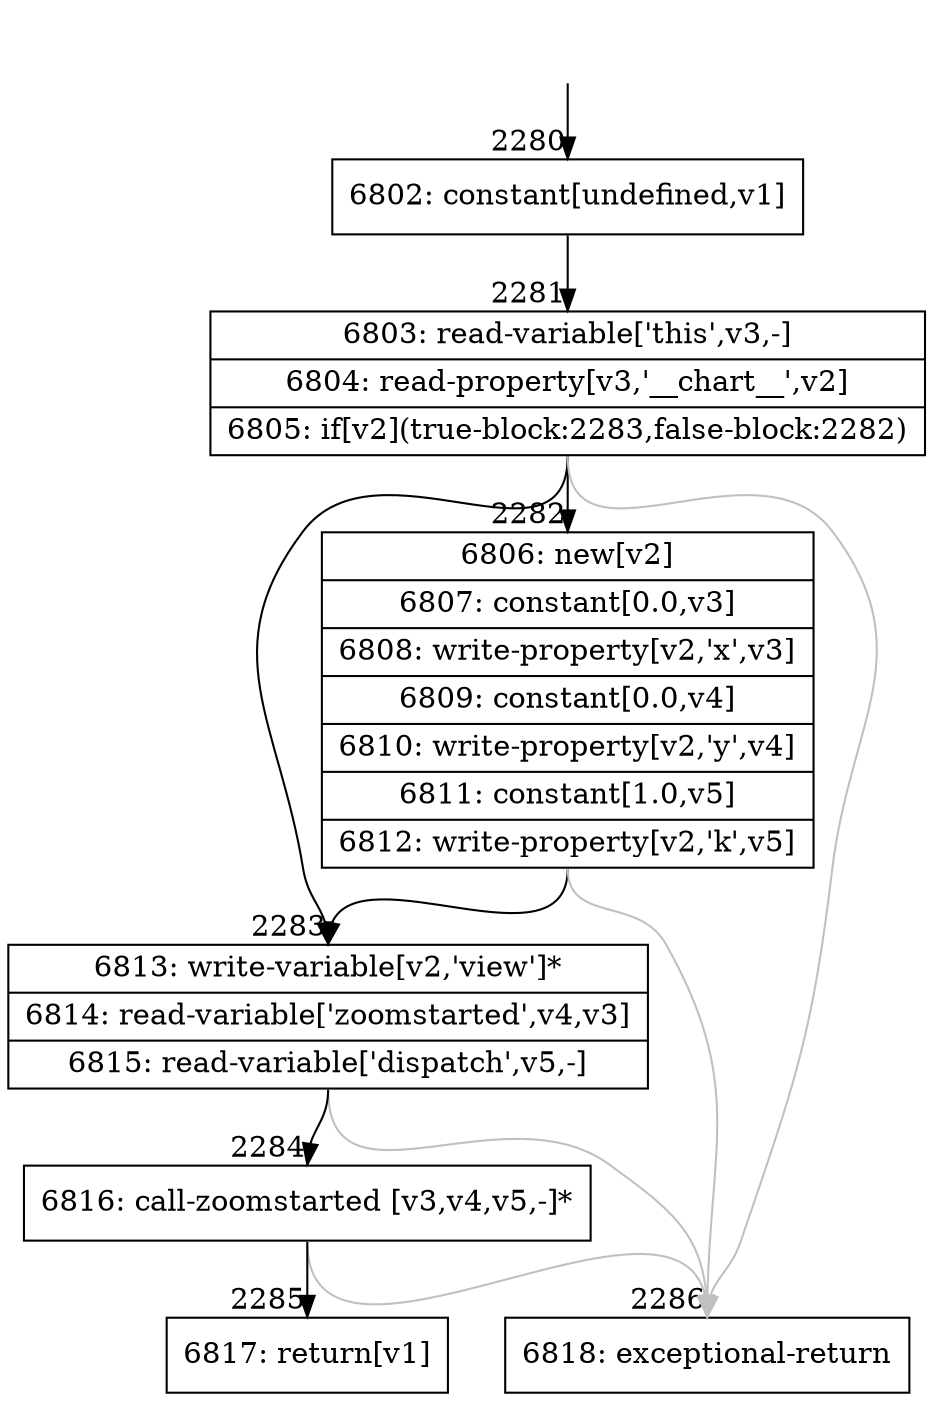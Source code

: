 digraph {
rankdir="TD"
BB_entry223[shape=none,label=""];
BB_entry223 -> BB2280 [tailport=s, headport=n, headlabel="    2280"]
BB2280 [shape=record label="{6802: constant[undefined,v1]}" ] 
BB2280 -> BB2281 [tailport=s, headport=n, headlabel="      2281"]
BB2281 [shape=record label="{6803: read-variable['this',v3,-]|6804: read-property[v3,'__chart__',v2]|6805: if[v2](true-block:2283,false-block:2282)}" ] 
BB2281 -> BB2283 [tailport=s, headport=n, headlabel="      2283"]
BB2281 -> BB2282 [tailport=s, headport=n, headlabel="      2282"]
BB2281 -> BB2286 [tailport=s, headport=n, color=gray, headlabel="      2286"]
BB2282 [shape=record label="{6806: new[v2]|6807: constant[0.0,v3]|6808: write-property[v2,'x',v3]|6809: constant[0.0,v4]|6810: write-property[v2,'y',v4]|6811: constant[1.0,v5]|6812: write-property[v2,'k',v5]}" ] 
BB2282 -> BB2283 [tailport=s, headport=n]
BB2282 -> BB2286 [tailport=s, headport=n, color=gray]
BB2283 [shape=record label="{6813: write-variable[v2,'view']*|6814: read-variable['zoomstarted',v4,v3]|6815: read-variable['dispatch',v5,-]}" ] 
BB2283 -> BB2284 [tailport=s, headport=n, headlabel="      2284"]
BB2283 -> BB2286 [tailport=s, headport=n, color=gray]
BB2284 [shape=record label="{6816: call-zoomstarted [v3,v4,v5,-]*}" ] 
BB2284 -> BB2285 [tailport=s, headport=n, headlabel="      2285"]
BB2284 -> BB2286 [tailport=s, headport=n, color=gray]
BB2285 [shape=record label="{6817: return[v1]}" ] 
BB2286 [shape=record label="{6818: exceptional-return}" ] 
//#$~ 1329
}
